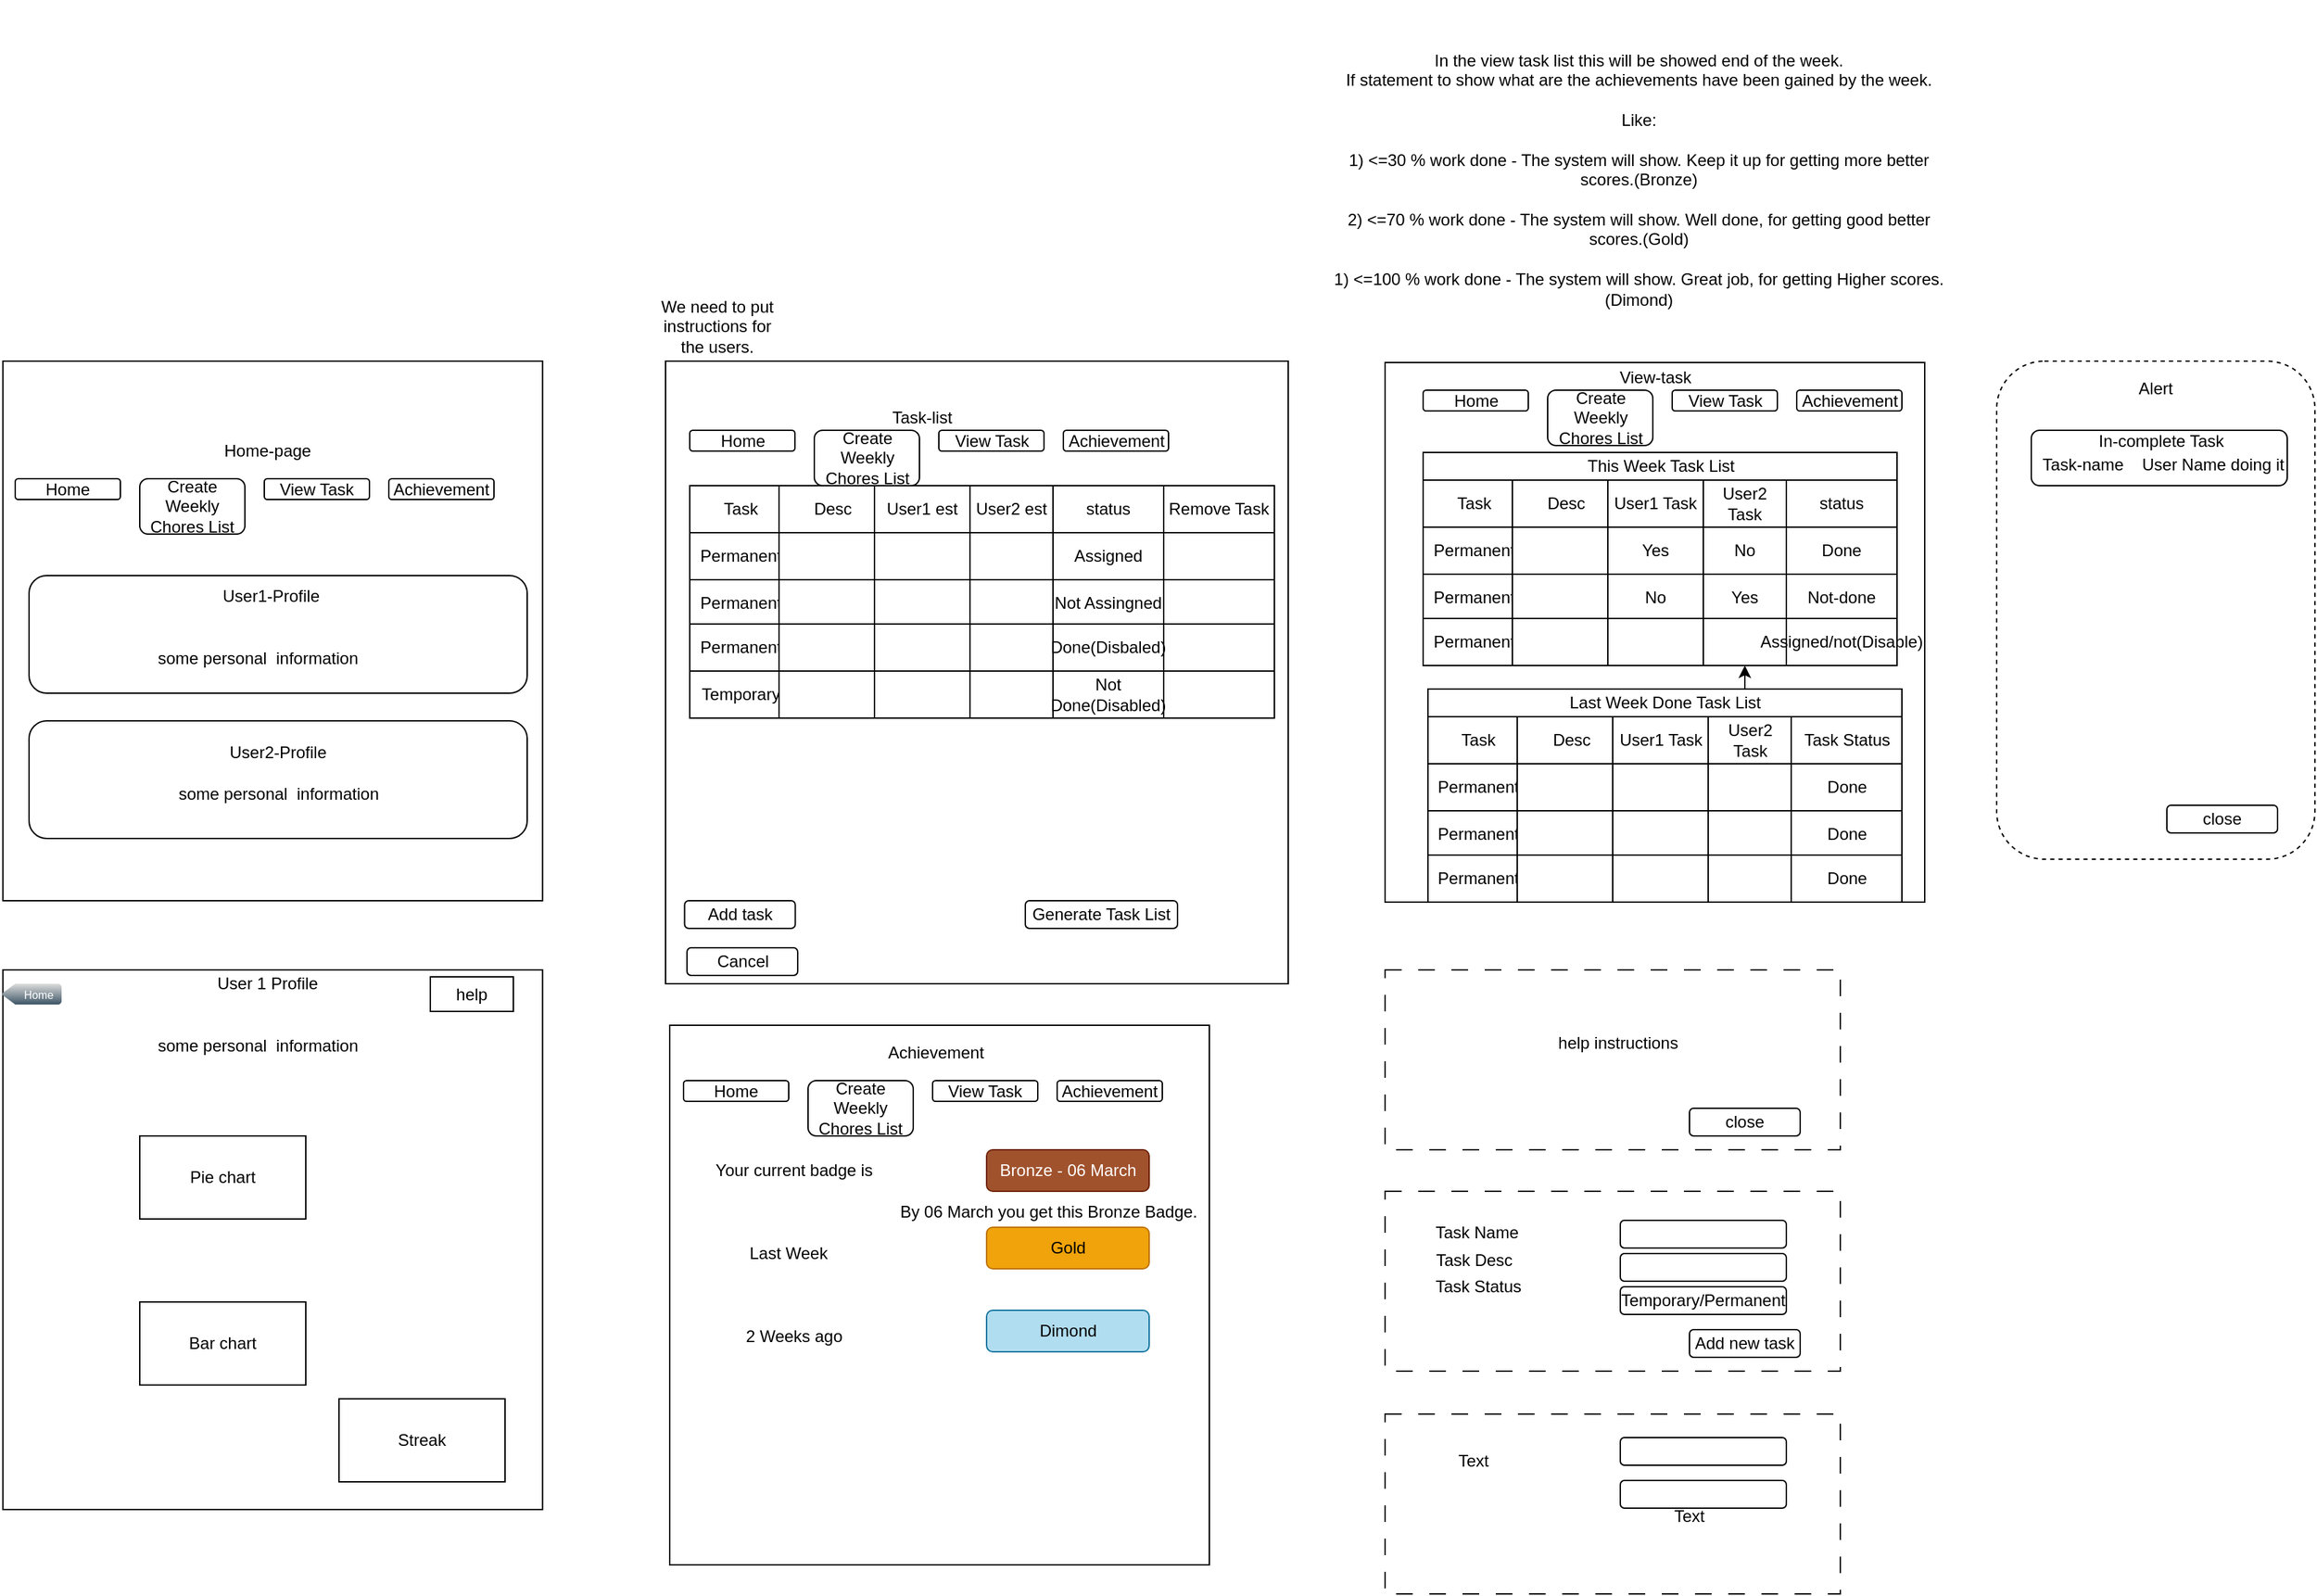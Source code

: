 <mxfile version="21.1.4" type="device">
  <diagram name="Page-1" id="3wJAoWSOx6QYY3Pvcc9u">
    <mxGraphModel dx="1290" dy="1710" grid="1" gridSize="10" guides="1" tooltips="1" connect="1" arrows="1" fold="1" page="1" pageScale="1" pageWidth="827" pageHeight="1169" math="0" shadow="0">
      <root>
        <mxCell id="0" />
        <mxCell id="1" parent="0" />
        <mxCell id="VqaUVUZdWkBCZ70Wt7m--1" value="" style="whiteSpace=wrap;html=1;aspect=fixed;fontStyle=1" parent="1" vertex="1">
          <mxGeometry x="161.13" y="80" width="390" height="390" as="geometry" />
        </mxCell>
        <mxCell id="VqaUVUZdWkBCZ70Wt7m--3" value="Home-page" style="text;html=1;strokeColor=none;fillColor=none;align=center;verticalAlign=middle;whiteSpace=wrap;rounded=0;" parent="1" vertex="1">
          <mxGeometry x="304.5" y="130" width="95" height="30" as="geometry" />
        </mxCell>
        <mxCell id="VqaUVUZdWkBCZ70Wt7m--47" value="Home" style="rounded=1;whiteSpace=wrap;html=1;" parent="1" vertex="1">
          <mxGeometry x="170" y="165" width="76" height="15" as="geometry" />
        </mxCell>
        <mxCell id="VqaUVUZdWkBCZ70Wt7m--48" value="Create Weekly Chores List" style="rounded=1;whiteSpace=wrap;html=1;" parent="1" vertex="1">
          <mxGeometry x="260" y="165" width="76" height="40" as="geometry" />
        </mxCell>
        <mxCell id="VqaUVUZdWkBCZ70Wt7m--49" value="View Task" style="rounded=1;whiteSpace=wrap;html=1;" parent="1" vertex="1">
          <mxGeometry x="350" y="165" width="76" height="15" as="geometry" />
        </mxCell>
        <mxCell id="VqaUVUZdWkBCZ70Wt7m--50" value="Achievement" style="rounded=1;whiteSpace=wrap;html=1;" parent="1" vertex="1">
          <mxGeometry x="440" y="165" width="76" height="15" as="geometry" />
        </mxCell>
        <mxCell id="VqaUVUZdWkBCZ70Wt7m--58" value="" style="rounded=1;whiteSpace=wrap;html=1;" parent="1" vertex="1">
          <mxGeometry x="180" y="235" width="360" height="85" as="geometry" />
        </mxCell>
        <mxCell id="VqaUVUZdWkBCZ70Wt7m--59" value="User1-Profile" style="text;html=1;strokeColor=none;fillColor=none;align=center;verticalAlign=middle;whiteSpace=wrap;rounded=0;" parent="1" vertex="1">
          <mxGeometry x="311" y="235" width="88" height="30" as="geometry" />
        </mxCell>
        <mxCell id="VqaUVUZdWkBCZ70Wt7m--60" value="" style="rounded=1;whiteSpace=wrap;html=1;" parent="1" vertex="1">
          <mxGeometry x="180" y="340" width="360" height="85" as="geometry" />
        </mxCell>
        <mxCell id="VqaUVUZdWkBCZ70Wt7m--61" value="User2-Profile" style="text;html=1;strokeColor=none;fillColor=none;align=center;verticalAlign=middle;whiteSpace=wrap;rounded=0;" parent="1" vertex="1">
          <mxGeometry x="316" y="348" width="88" height="30" as="geometry" />
        </mxCell>
        <mxCell id="VqaUVUZdWkBCZ70Wt7m--62" value="some personal&amp;nbsp; information" style="text;html=1;strokeColor=none;fillColor=none;align=center;verticalAlign=middle;whiteSpace=wrap;rounded=0;" parent="1" vertex="1">
          <mxGeometry x="251" y="280" width="189" height="30" as="geometry" />
        </mxCell>
        <mxCell id="VqaUVUZdWkBCZ70Wt7m--63" value="some personal&amp;nbsp; information" style="text;html=1;strokeColor=none;fillColor=none;align=center;verticalAlign=middle;whiteSpace=wrap;rounded=0;" parent="1" vertex="1">
          <mxGeometry x="265.5" y="378" width="189" height="30" as="geometry" />
        </mxCell>
        <mxCell id="XX2jFR_vDhJVu820eyDR-1" value="We need to put instructions for the users." style="text;html=1;strokeColor=none;fillColor=none;align=center;verticalAlign=middle;whiteSpace=wrap;rounded=0;" parent="1" vertex="1">
          <mxGeometry x="630" y="40" width="95" height="30" as="geometry" />
        </mxCell>
        <mxCell id="XX2jFR_vDhJVu820eyDR-2" value="In the view task list this will be showed end of the week.&lt;br&gt;If statement to show what are the achievements have been gained by the week.&lt;br&gt;&lt;br&gt;Like:&lt;br&gt;&lt;br&gt;1) &amp;lt;=30 % work done - The system will show. Keep it up for getting more better scores.(Bronze)&lt;br&gt;&lt;br&gt;2) &amp;lt;=70 % work done - The system will show. Well done, for getting good better scores.(Gold)&lt;br&gt;&lt;br&gt;1) &amp;lt;=100 % work done - The system will show. Great job, for getting Higher scores.(Dimond)" style="text;html=1;strokeColor=none;fillColor=none;align=center;verticalAlign=middle;whiteSpace=wrap;rounded=0;" parent="1" vertex="1">
          <mxGeometry x="1121" y="-181" width="444.5" height="260" as="geometry" />
        </mxCell>
        <mxCell id="653XAPUzcPICb7R3QCx9-1" value="" style="group" vertex="1" connectable="0" parent="1">
          <mxGeometry x="1160" y="680" width="329" height="130" as="geometry" />
        </mxCell>
        <mxCell id="VqaUVUZdWkBCZ70Wt7m--37" value="" style="rounded=0;whiteSpace=wrap;html=1;dashed=1;dashPattern=12 12;" parent="653XAPUzcPICb7R3QCx9-1" vertex="1">
          <mxGeometry width="329" height="130" as="geometry" />
        </mxCell>
        <mxCell id="VqaUVUZdWkBCZ70Wt7m--35" value="" style="rounded=1;whiteSpace=wrap;html=1;" parent="653XAPUzcPICb7R3QCx9-1" vertex="1">
          <mxGeometry x="170" y="45" width="120" height="20" as="geometry" />
        </mxCell>
        <mxCell id="VqaUVUZdWkBCZ70Wt7m--34" value="" style="rounded=1;whiteSpace=wrap;html=1;" parent="653XAPUzcPICb7R3QCx9-1" vertex="1">
          <mxGeometry x="170" y="21" width="120" height="20" as="geometry" />
        </mxCell>
        <mxCell id="VqaUVUZdWkBCZ70Wt7m--32" value="Task Name" style="text;html=1;strokeColor=none;fillColor=none;align=center;verticalAlign=middle;whiteSpace=wrap;rounded=0;" parent="653XAPUzcPICb7R3QCx9-1" vertex="1">
          <mxGeometry x="10" y="15" width="112.5" height="30" as="geometry" />
        </mxCell>
        <mxCell id="VqaUVUZdWkBCZ70Wt7m--36" value="Task Desc" style="text;html=1;strokeColor=none;fillColor=none;align=center;verticalAlign=middle;whiteSpace=wrap;rounded=0;" parent="653XAPUzcPICb7R3QCx9-1" vertex="1">
          <mxGeometry x="8" y="35" width="112.5" height="30" as="geometry" />
        </mxCell>
        <mxCell id="VqaUVUZdWkBCZ70Wt7m--38" value="Add new task" style="rounded=1;whiteSpace=wrap;html=1;" parent="653XAPUzcPICb7R3QCx9-1" vertex="1">
          <mxGeometry x="220" y="100" width="80" height="20" as="geometry" />
        </mxCell>
        <mxCell id="VqaUVUZdWkBCZ70Wt7m--56" value="Task Status" style="text;html=1;strokeColor=none;fillColor=none;align=center;verticalAlign=middle;whiteSpace=wrap;rounded=0;" parent="653XAPUzcPICb7R3QCx9-1" vertex="1">
          <mxGeometry x="11" y="54" width="112.5" height="30" as="geometry" />
        </mxCell>
        <mxCell id="VqaUVUZdWkBCZ70Wt7m--57" value="Temporary/Permanent" style="rounded=1;whiteSpace=wrap;html=1;" parent="653XAPUzcPICb7R3QCx9-1" vertex="1">
          <mxGeometry x="170" y="69" width="120" height="20" as="geometry" />
        </mxCell>
        <mxCell id="653XAPUzcPICb7R3QCx9-2" value="" style="group" vertex="1" connectable="0" parent="1">
          <mxGeometry x="640" y="80" width="450" height="450" as="geometry" />
        </mxCell>
        <mxCell id="VqaUVUZdWkBCZ70Wt7m--2" value="" style="whiteSpace=wrap;html=1;aspect=fixed;" parent="653XAPUzcPICb7R3QCx9-2" vertex="1">
          <mxGeometry width="450" height="450" as="geometry" />
        </mxCell>
        <mxCell id="VqaUVUZdWkBCZ70Wt7m--4" value="Task-list" style="text;html=1;strokeColor=none;fillColor=none;align=center;verticalAlign=middle;whiteSpace=wrap;rounded=0;" parent="653XAPUzcPICb7R3QCx9-2" vertex="1">
          <mxGeometry x="137.5" y="26" width="95" height="30" as="geometry" />
        </mxCell>
        <mxCell id="VqaUVUZdWkBCZ70Wt7m--6" value="Task" style="rounded=0;whiteSpace=wrap;html=1;" parent="653XAPUzcPICb7R3QCx9-2" vertex="1">
          <mxGeometry x="17.5" y="90" width="72.5" height="34" as="geometry" />
        </mxCell>
        <mxCell id="VqaUVUZdWkBCZ70Wt7m--8" value="Desc" style="rounded=0;whiteSpace=wrap;html=1;" parent="653XAPUzcPICb7R3QCx9-2" vertex="1">
          <mxGeometry x="82" y="90" width="78" height="34" as="geometry" />
        </mxCell>
        <mxCell id="VqaUVUZdWkBCZ70Wt7m--9" value="User1 est" style="rounded=0;whiteSpace=wrap;html=1;" parent="653XAPUzcPICb7R3QCx9-2" vertex="1">
          <mxGeometry x="151" y="90" width="69" height="34" as="geometry" />
        </mxCell>
        <mxCell id="VqaUVUZdWkBCZ70Wt7m--10" value="User2 est" style="rounded=0;whiteSpace=wrap;html=1;" parent="653XAPUzcPICb7R3QCx9-2" vertex="1">
          <mxGeometry x="220" y="90" width="60" height="34" as="geometry" />
        </mxCell>
        <mxCell id="VqaUVUZdWkBCZ70Wt7m--11" value="Remove Task" style="rounded=0;whiteSpace=wrap;html=1;" parent="653XAPUzcPICb7R3QCx9-2" vertex="1">
          <mxGeometry x="360" y="90" width="80" height="34" as="geometry" />
        </mxCell>
        <mxCell id="VqaUVUZdWkBCZ70Wt7m--13" value="Permanent" style="rounded=0;whiteSpace=wrap;html=1;" parent="653XAPUzcPICb7R3QCx9-2" vertex="1">
          <mxGeometry x="17.5" y="124" width="72.5" height="34" as="geometry" />
        </mxCell>
        <mxCell id="VqaUVUZdWkBCZ70Wt7m--14" value="" style="rounded=0;whiteSpace=wrap;html=1;" parent="653XAPUzcPICb7R3QCx9-2" vertex="1">
          <mxGeometry x="82" y="124" width="78" height="34" as="geometry" />
        </mxCell>
        <mxCell id="VqaUVUZdWkBCZ70Wt7m--15" value="" style="rounded=0;whiteSpace=wrap;html=1;" parent="653XAPUzcPICb7R3QCx9-2" vertex="1">
          <mxGeometry x="151" y="124" width="69" height="34" as="geometry" />
        </mxCell>
        <mxCell id="VqaUVUZdWkBCZ70Wt7m--16" value="" style="rounded=0;whiteSpace=wrap;html=1;" parent="653XAPUzcPICb7R3QCx9-2" vertex="1">
          <mxGeometry x="220" y="124" width="60" height="34" as="geometry" />
        </mxCell>
        <mxCell id="VqaUVUZdWkBCZ70Wt7m--17" value="" style="rounded=0;whiteSpace=wrap;html=1;" parent="653XAPUzcPICb7R3QCx9-2" vertex="1">
          <mxGeometry x="360" y="124" width="80" height="34" as="geometry" />
        </mxCell>
        <mxCell id="VqaUVUZdWkBCZ70Wt7m--18" value="Permanent" style="rounded=0;whiteSpace=wrap;html=1;" parent="653XAPUzcPICb7R3QCx9-2" vertex="1">
          <mxGeometry x="17.5" y="158" width="72.5" height="34" as="geometry" />
        </mxCell>
        <mxCell id="VqaUVUZdWkBCZ70Wt7m--19" value="" style="rounded=0;whiteSpace=wrap;html=1;" parent="653XAPUzcPICb7R3QCx9-2" vertex="1">
          <mxGeometry x="82" y="158" width="78" height="34" as="geometry" />
        </mxCell>
        <mxCell id="VqaUVUZdWkBCZ70Wt7m--20" value="" style="rounded=0;whiteSpace=wrap;html=1;" parent="653XAPUzcPICb7R3QCx9-2" vertex="1">
          <mxGeometry x="151" y="158" width="69" height="34" as="geometry" />
        </mxCell>
        <mxCell id="VqaUVUZdWkBCZ70Wt7m--21" value="" style="rounded=0;whiteSpace=wrap;html=1;" parent="653XAPUzcPICb7R3QCx9-2" vertex="1">
          <mxGeometry x="220" y="158" width="60" height="34" as="geometry" />
        </mxCell>
        <mxCell id="VqaUVUZdWkBCZ70Wt7m--22" value="" style="rounded=0;whiteSpace=wrap;html=1;" parent="653XAPUzcPICb7R3QCx9-2" vertex="1">
          <mxGeometry x="360" y="158" width="80" height="34" as="geometry" />
        </mxCell>
        <mxCell id="VqaUVUZdWkBCZ70Wt7m--23" value="Permanent" style="rounded=0;whiteSpace=wrap;html=1;" parent="653XAPUzcPICb7R3QCx9-2" vertex="1">
          <mxGeometry x="17.5" y="190" width="72.5" height="34" as="geometry" />
        </mxCell>
        <mxCell id="VqaUVUZdWkBCZ70Wt7m--24" value="" style="rounded=0;whiteSpace=wrap;html=1;" parent="653XAPUzcPICb7R3QCx9-2" vertex="1">
          <mxGeometry x="82" y="190" width="78" height="34" as="geometry" />
        </mxCell>
        <mxCell id="VqaUVUZdWkBCZ70Wt7m--25" value="" style="rounded=0;whiteSpace=wrap;html=1;" parent="653XAPUzcPICb7R3QCx9-2" vertex="1">
          <mxGeometry x="151" y="190" width="69" height="34" as="geometry" />
        </mxCell>
        <mxCell id="VqaUVUZdWkBCZ70Wt7m--26" value="" style="rounded=0;whiteSpace=wrap;html=1;" parent="653XAPUzcPICb7R3QCx9-2" vertex="1">
          <mxGeometry x="220" y="190" width="60" height="34" as="geometry" />
        </mxCell>
        <mxCell id="VqaUVUZdWkBCZ70Wt7m--27" value="" style="rounded=0;whiteSpace=wrap;html=1;" parent="653XAPUzcPICb7R3QCx9-2" vertex="1">
          <mxGeometry x="360" y="190" width="80" height="34" as="geometry" />
        </mxCell>
        <mxCell id="VqaUVUZdWkBCZ70Wt7m--28" value="" style="shape=image;html=1;verticalAlign=top;verticalLabelPosition=bottom;labelBackgroundColor=#ffffff;imageAspect=0;aspect=fixed;image=https://cdn4.iconfinder.com/data/icons/essentials-74/24/013_-_Trash-128.png" parent="653XAPUzcPICb7R3QCx9-2" vertex="1">
          <mxGeometry x="386" y="127" width="28" height="28" as="geometry" />
        </mxCell>
        <mxCell id="VqaUVUZdWkBCZ70Wt7m--29" value="Add task" style="rounded=1;whiteSpace=wrap;html=1;" parent="653XAPUzcPICb7R3QCx9-2" vertex="1">
          <mxGeometry x="13.75" y="390" width="80" height="20" as="geometry" />
        </mxCell>
        <mxCell id="VqaUVUZdWkBCZ70Wt7m--39" value="Temporary" style="rounded=0;whiteSpace=wrap;html=1;" parent="653XAPUzcPICb7R3QCx9-2" vertex="1">
          <mxGeometry x="17.5" y="224" width="72.5" height="34" as="geometry" />
        </mxCell>
        <mxCell id="VqaUVUZdWkBCZ70Wt7m--40" value="" style="rounded=0;whiteSpace=wrap;html=1;" parent="653XAPUzcPICb7R3QCx9-2" vertex="1">
          <mxGeometry x="82" y="224" width="78" height="34" as="geometry" />
        </mxCell>
        <mxCell id="VqaUVUZdWkBCZ70Wt7m--41" value="" style="rounded=0;whiteSpace=wrap;html=1;" parent="653XAPUzcPICb7R3QCx9-2" vertex="1">
          <mxGeometry x="151" y="224" width="69" height="34" as="geometry" />
        </mxCell>
        <mxCell id="VqaUVUZdWkBCZ70Wt7m--42" value="" style="rounded=0;whiteSpace=wrap;html=1;" parent="653XAPUzcPICb7R3QCx9-2" vertex="1">
          <mxGeometry x="220" y="224" width="60" height="34" as="geometry" />
        </mxCell>
        <mxCell id="VqaUVUZdWkBCZ70Wt7m--43" value="" style="rounded=0;whiteSpace=wrap;html=1;" parent="653XAPUzcPICb7R3QCx9-2" vertex="1">
          <mxGeometry x="360" y="224" width="80" height="34" as="geometry" />
        </mxCell>
        <mxCell id="VqaUVUZdWkBCZ70Wt7m--44" value="Generate Task List" style="rounded=1;whiteSpace=wrap;html=1;" parent="653XAPUzcPICb7R3QCx9-2" vertex="1">
          <mxGeometry x="260" y="390" width="110" height="20" as="geometry" />
        </mxCell>
        <mxCell id="VqaUVUZdWkBCZ70Wt7m--52" value="Home" style="rounded=1;whiteSpace=wrap;html=1;" parent="653XAPUzcPICb7R3QCx9-2" vertex="1">
          <mxGeometry x="17.5" y="50" width="76" height="15" as="geometry" />
        </mxCell>
        <mxCell id="VqaUVUZdWkBCZ70Wt7m--53" value="Create Weekly Chores List" style="rounded=1;whiteSpace=wrap;html=1;" parent="653XAPUzcPICb7R3QCx9-2" vertex="1">
          <mxGeometry x="107.5" y="50" width="76" height="40" as="geometry" />
        </mxCell>
        <mxCell id="VqaUVUZdWkBCZ70Wt7m--54" value="View Task" style="rounded=1;whiteSpace=wrap;html=1;" parent="653XAPUzcPICb7R3QCx9-2" vertex="1">
          <mxGeometry x="197.5" y="50" width="76" height="15" as="geometry" />
        </mxCell>
        <mxCell id="VqaUVUZdWkBCZ70Wt7m--55" value="Achievement" style="rounded=1;whiteSpace=wrap;html=1;" parent="653XAPUzcPICb7R3QCx9-2" vertex="1">
          <mxGeometry x="287.5" y="50" width="76" height="15" as="geometry" />
        </mxCell>
        <mxCell id="jNKQTwlEJxSlMww0d9lN-2" value="status" style="rounded=0;whiteSpace=wrap;html=1;" parent="653XAPUzcPICb7R3QCx9-2" vertex="1">
          <mxGeometry x="280" y="90" width="80" height="34" as="geometry" />
        </mxCell>
        <mxCell id="jNKQTwlEJxSlMww0d9lN-3" value="Assigned" style="rounded=0;whiteSpace=wrap;html=1;" parent="653XAPUzcPICb7R3QCx9-2" vertex="1">
          <mxGeometry x="280" y="124" width="80" height="34" as="geometry" />
        </mxCell>
        <mxCell id="jNKQTwlEJxSlMww0d9lN-4" value="Not Assingned" style="rounded=0;whiteSpace=wrap;html=1;" parent="653XAPUzcPICb7R3QCx9-2" vertex="1">
          <mxGeometry x="280" y="158" width="80" height="34" as="geometry" />
        </mxCell>
        <mxCell id="jNKQTwlEJxSlMww0d9lN-5" value="Done(Disbaled)" style="rounded=0;whiteSpace=wrap;html=1;" parent="653XAPUzcPICb7R3QCx9-2" vertex="1">
          <mxGeometry x="280" y="190" width="80" height="34" as="geometry" />
        </mxCell>
        <mxCell id="jNKQTwlEJxSlMww0d9lN-7" value="Not Done(Disabled)" style="rounded=0;whiteSpace=wrap;html=1;" parent="653XAPUzcPICb7R3QCx9-2" vertex="1">
          <mxGeometry x="280" y="224" width="80" height="34" as="geometry" />
        </mxCell>
        <mxCell id="52yYqZ3K_uvhH1gT-9aL-1" value="Cancel" style="rounded=1;whiteSpace=wrap;html=1;" parent="653XAPUzcPICb7R3QCx9-2" vertex="1">
          <mxGeometry x="15.5" y="424" width="80" height="20" as="geometry" />
        </mxCell>
        <mxCell id="653XAPUzcPICb7R3QCx9-3" value="" style="group" vertex="1" connectable="0" parent="1">
          <mxGeometry x="1160" y="77" width="390" height="394" as="geometry" />
        </mxCell>
        <mxCell id="VqaUVUZdWkBCZ70Wt7m--82" value="" style="whiteSpace=wrap;html=1;aspect=fixed;" parent="653XAPUzcPICb7R3QCx9-3" vertex="1">
          <mxGeometry y="4" width="390" height="390" as="geometry" />
        </mxCell>
        <mxCell id="VqaUVUZdWkBCZ70Wt7m--83" value="View-task" style="text;html=1;strokeColor=none;fillColor=none;align=center;verticalAlign=middle;whiteSpace=wrap;rounded=0;" parent="653XAPUzcPICb7R3QCx9-3" vertex="1">
          <mxGeometry x="147.5" width="95" height="30" as="geometry" />
        </mxCell>
        <mxCell id="VqaUVUZdWkBCZ70Wt7m--84" value="Task" style="rounded=0;whiteSpace=wrap;html=1;" parent="653XAPUzcPICb7R3QCx9-3" vertex="1">
          <mxGeometry x="27.5" y="89" width="72.5" height="34" as="geometry" />
        </mxCell>
        <mxCell id="VqaUVUZdWkBCZ70Wt7m--85" value="Desc" style="rounded=0;whiteSpace=wrap;html=1;" parent="653XAPUzcPICb7R3QCx9-3" vertex="1">
          <mxGeometry x="92" y="89" width="78" height="34" as="geometry" />
        </mxCell>
        <mxCell id="VqaUVUZdWkBCZ70Wt7m--86" value="User1 Task" style="rounded=0;whiteSpace=wrap;html=1;" parent="653XAPUzcPICb7R3QCx9-3" vertex="1">
          <mxGeometry x="161" y="89" width="69" height="34" as="geometry" />
        </mxCell>
        <mxCell id="VqaUVUZdWkBCZ70Wt7m--87" value="User2 Task" style="rounded=0;whiteSpace=wrap;html=1;" parent="653XAPUzcPICb7R3QCx9-3" vertex="1">
          <mxGeometry x="230" y="89" width="60" height="34" as="geometry" />
        </mxCell>
        <mxCell id="VqaUVUZdWkBCZ70Wt7m--88" value="status" style="rounded=0;whiteSpace=wrap;html=1;" parent="653XAPUzcPICb7R3QCx9-3" vertex="1">
          <mxGeometry x="290" y="89" width="80" height="34" as="geometry" />
        </mxCell>
        <mxCell id="VqaUVUZdWkBCZ70Wt7m--89" value="Permanent" style="rounded=0;whiteSpace=wrap;html=1;" parent="653XAPUzcPICb7R3QCx9-3" vertex="1">
          <mxGeometry x="27.5" y="123" width="72.5" height="34" as="geometry" />
        </mxCell>
        <mxCell id="VqaUVUZdWkBCZ70Wt7m--90" value="" style="rounded=0;whiteSpace=wrap;html=1;" parent="653XAPUzcPICb7R3QCx9-3" vertex="1">
          <mxGeometry x="92" y="123" width="78" height="34" as="geometry" />
        </mxCell>
        <mxCell id="VqaUVUZdWkBCZ70Wt7m--91" value="Yes" style="rounded=0;whiteSpace=wrap;html=1;" parent="653XAPUzcPICb7R3QCx9-3" vertex="1">
          <mxGeometry x="161" y="123" width="69" height="34" as="geometry" />
        </mxCell>
        <mxCell id="VqaUVUZdWkBCZ70Wt7m--92" value="No" style="rounded=0;whiteSpace=wrap;html=1;" parent="653XAPUzcPICb7R3QCx9-3" vertex="1">
          <mxGeometry x="230" y="123" width="60" height="34" as="geometry" />
        </mxCell>
        <mxCell id="VqaUVUZdWkBCZ70Wt7m--93" value="Done" style="rounded=0;whiteSpace=wrap;html=1;" parent="653XAPUzcPICb7R3QCx9-3" vertex="1">
          <mxGeometry x="290" y="123" width="80" height="34" as="geometry" />
        </mxCell>
        <mxCell id="VqaUVUZdWkBCZ70Wt7m--94" value="Permanent" style="rounded=0;whiteSpace=wrap;html=1;" parent="653XAPUzcPICb7R3QCx9-3" vertex="1">
          <mxGeometry x="27.5" y="157" width="72.5" height="34" as="geometry" />
        </mxCell>
        <mxCell id="VqaUVUZdWkBCZ70Wt7m--95" value="" style="rounded=0;whiteSpace=wrap;html=1;" parent="653XAPUzcPICb7R3QCx9-3" vertex="1">
          <mxGeometry x="92" y="157" width="78" height="34" as="geometry" />
        </mxCell>
        <mxCell id="VqaUVUZdWkBCZ70Wt7m--96" value="No" style="rounded=0;whiteSpace=wrap;html=1;" parent="653XAPUzcPICb7R3QCx9-3" vertex="1">
          <mxGeometry x="161" y="157" width="69" height="34" as="geometry" />
        </mxCell>
        <mxCell id="VqaUVUZdWkBCZ70Wt7m--97" value="Yes" style="rounded=0;whiteSpace=wrap;html=1;" parent="653XAPUzcPICb7R3QCx9-3" vertex="1">
          <mxGeometry x="230" y="157" width="60" height="34" as="geometry" />
        </mxCell>
        <mxCell id="VqaUVUZdWkBCZ70Wt7m--98" value="Not-done" style="rounded=0;whiteSpace=wrap;html=1;" parent="653XAPUzcPICb7R3QCx9-3" vertex="1">
          <mxGeometry x="290" y="157" width="80" height="34" as="geometry" />
        </mxCell>
        <mxCell id="VqaUVUZdWkBCZ70Wt7m--99" value="Permanent" style="rounded=0;whiteSpace=wrap;html=1;" parent="653XAPUzcPICb7R3QCx9-3" vertex="1">
          <mxGeometry x="27.5" y="189" width="72.5" height="34" as="geometry" />
        </mxCell>
        <mxCell id="VqaUVUZdWkBCZ70Wt7m--100" value="" style="rounded=0;whiteSpace=wrap;html=1;" parent="653XAPUzcPICb7R3QCx9-3" vertex="1">
          <mxGeometry x="92" y="189" width="78" height="34" as="geometry" />
        </mxCell>
        <mxCell id="VqaUVUZdWkBCZ70Wt7m--101" value="" style="rounded=0;whiteSpace=wrap;html=1;" parent="653XAPUzcPICb7R3QCx9-3" vertex="1">
          <mxGeometry x="161" y="189" width="69" height="34" as="geometry" />
        </mxCell>
        <mxCell id="VqaUVUZdWkBCZ70Wt7m--102" value="" style="rounded=0;whiteSpace=wrap;html=1;" parent="653XAPUzcPICb7R3QCx9-3" vertex="1">
          <mxGeometry x="230" y="189" width="60" height="34" as="geometry" />
        </mxCell>
        <mxCell id="VqaUVUZdWkBCZ70Wt7m--103" value="Assigned/not(Disable)" style="rounded=0;whiteSpace=wrap;html=1;" parent="653XAPUzcPICb7R3QCx9-3" vertex="1">
          <mxGeometry x="290" y="189" width="80" height="34" as="geometry" />
        </mxCell>
        <mxCell id="VqaUVUZdWkBCZ70Wt7m--112" value="Home" style="rounded=1;whiteSpace=wrap;html=1;" parent="653XAPUzcPICb7R3QCx9-3" vertex="1">
          <mxGeometry x="27.5" y="24" width="76" height="15" as="geometry" />
        </mxCell>
        <mxCell id="VqaUVUZdWkBCZ70Wt7m--113" value="Create Weekly Chores List" style="rounded=1;whiteSpace=wrap;html=1;" parent="653XAPUzcPICb7R3QCx9-3" vertex="1">
          <mxGeometry x="117.5" y="24" width="76" height="40" as="geometry" />
        </mxCell>
        <mxCell id="VqaUVUZdWkBCZ70Wt7m--114" value="View Task" style="rounded=1;whiteSpace=wrap;html=1;" parent="653XAPUzcPICb7R3QCx9-3" vertex="1">
          <mxGeometry x="207.5" y="24" width="76" height="15" as="geometry" />
        </mxCell>
        <mxCell id="VqaUVUZdWkBCZ70Wt7m--115" value="Achievement" style="rounded=1;whiteSpace=wrap;html=1;" parent="653XAPUzcPICb7R3QCx9-3" vertex="1">
          <mxGeometry x="297.5" y="24" width="76" height="15" as="geometry" />
        </mxCell>
        <mxCell id="VqaUVUZdWkBCZ70Wt7m--116" value="" style="shape=image;html=1;verticalAlign=top;verticalLabelPosition=bottom;labelBackgroundColor=#ffffff;imageAspect=0;aspect=fixed;image=https://cdn4.iconfinder.com/data/icons/48-bubbles/48/43.Bell-128.png" parent="653XAPUzcPICb7R3QCx9-3" vertex="1">
          <mxGeometry x="370" y="7.25" width="15.5" height="15.5" as="geometry" />
        </mxCell>
        <mxCell id="VqaUVUZdWkBCZ70Wt7m--117" value="This Week Task List" style="rounded=0;whiteSpace=wrap;html=1;" parent="653XAPUzcPICb7R3QCx9-3" vertex="1">
          <mxGeometry x="27.5" y="69" width="342.5" height="20" as="geometry" />
        </mxCell>
        <mxCell id="VqaUVUZdWkBCZ70Wt7m--118" value="Task" style="rounded=0;whiteSpace=wrap;html=1;" parent="653XAPUzcPICb7R3QCx9-3" vertex="1">
          <mxGeometry x="31" y="260" width="72.5" height="34" as="geometry" />
        </mxCell>
        <mxCell id="VqaUVUZdWkBCZ70Wt7m--119" value="Desc" style="rounded=0;whiteSpace=wrap;html=1;" parent="653XAPUzcPICb7R3QCx9-3" vertex="1">
          <mxGeometry x="95.5" y="260" width="78" height="34" as="geometry" />
        </mxCell>
        <mxCell id="VqaUVUZdWkBCZ70Wt7m--139" value="" style="edgeStyle=orthogonalEdgeStyle;rounded=0;orthogonalLoop=1;jettySize=auto;html=1;" parent="653XAPUzcPICb7R3QCx9-3" source="VqaUVUZdWkBCZ70Wt7m--120" target="VqaUVUZdWkBCZ70Wt7m--102" edge="1">
          <mxGeometry relative="1" as="geometry" />
        </mxCell>
        <mxCell id="VqaUVUZdWkBCZ70Wt7m--120" value="User1 Task" style="rounded=0;whiteSpace=wrap;html=1;" parent="653XAPUzcPICb7R3QCx9-3" vertex="1">
          <mxGeometry x="164.5" y="260" width="69" height="34" as="geometry" />
        </mxCell>
        <mxCell id="VqaUVUZdWkBCZ70Wt7m--121" value="User2 Task" style="rounded=0;whiteSpace=wrap;html=1;" parent="653XAPUzcPICb7R3QCx9-3" vertex="1">
          <mxGeometry x="233.5" y="260" width="60" height="34" as="geometry" />
        </mxCell>
        <mxCell id="VqaUVUZdWkBCZ70Wt7m--122" value="Task Status" style="rounded=0;whiteSpace=wrap;html=1;" parent="653XAPUzcPICb7R3QCx9-3" vertex="1">
          <mxGeometry x="293.5" y="260" width="80" height="34" as="geometry" />
        </mxCell>
        <mxCell id="VqaUVUZdWkBCZ70Wt7m--123" value="Permanent" style="rounded=0;whiteSpace=wrap;html=1;" parent="653XAPUzcPICb7R3QCx9-3" vertex="1">
          <mxGeometry x="31" y="294" width="72.5" height="34" as="geometry" />
        </mxCell>
        <mxCell id="VqaUVUZdWkBCZ70Wt7m--124" value="" style="rounded=0;whiteSpace=wrap;html=1;" parent="653XAPUzcPICb7R3QCx9-3" vertex="1">
          <mxGeometry x="95.5" y="294" width="78" height="34" as="geometry" />
        </mxCell>
        <mxCell id="VqaUVUZdWkBCZ70Wt7m--125" value="" style="rounded=0;whiteSpace=wrap;html=1;" parent="653XAPUzcPICb7R3QCx9-3" vertex="1">
          <mxGeometry x="164.5" y="294" width="69" height="34" as="geometry" />
        </mxCell>
        <mxCell id="VqaUVUZdWkBCZ70Wt7m--126" value="" style="rounded=0;whiteSpace=wrap;html=1;" parent="653XAPUzcPICb7R3QCx9-3" vertex="1">
          <mxGeometry x="233.5" y="294" width="60" height="34" as="geometry" />
        </mxCell>
        <mxCell id="VqaUVUZdWkBCZ70Wt7m--127" value="Done" style="rounded=0;whiteSpace=wrap;html=1;" parent="653XAPUzcPICb7R3QCx9-3" vertex="1">
          <mxGeometry x="293.5" y="294" width="80" height="34" as="geometry" />
        </mxCell>
        <mxCell id="VqaUVUZdWkBCZ70Wt7m--128" value="Permanent" style="rounded=0;whiteSpace=wrap;html=1;" parent="653XAPUzcPICb7R3QCx9-3" vertex="1">
          <mxGeometry x="31" y="328" width="72.5" height="34" as="geometry" />
        </mxCell>
        <mxCell id="VqaUVUZdWkBCZ70Wt7m--129" value="" style="rounded=0;whiteSpace=wrap;html=1;" parent="653XAPUzcPICb7R3QCx9-3" vertex="1">
          <mxGeometry x="95.5" y="328" width="78" height="34" as="geometry" />
        </mxCell>
        <mxCell id="VqaUVUZdWkBCZ70Wt7m--130" value="" style="rounded=0;whiteSpace=wrap;html=1;" parent="653XAPUzcPICb7R3QCx9-3" vertex="1">
          <mxGeometry x="164.5" y="328" width="69" height="34" as="geometry" />
        </mxCell>
        <mxCell id="VqaUVUZdWkBCZ70Wt7m--131" value="" style="rounded=0;whiteSpace=wrap;html=1;" parent="653XAPUzcPICb7R3QCx9-3" vertex="1">
          <mxGeometry x="233.5" y="328" width="60" height="34" as="geometry" />
        </mxCell>
        <mxCell id="VqaUVUZdWkBCZ70Wt7m--132" value="Done" style="rounded=0;whiteSpace=wrap;html=1;" parent="653XAPUzcPICb7R3QCx9-3" vertex="1">
          <mxGeometry x="293.5" y="328" width="80" height="34" as="geometry" />
        </mxCell>
        <mxCell id="VqaUVUZdWkBCZ70Wt7m--133" value="Permanent" style="rounded=0;whiteSpace=wrap;html=1;" parent="653XAPUzcPICb7R3QCx9-3" vertex="1">
          <mxGeometry x="31" y="360" width="72.5" height="34" as="geometry" />
        </mxCell>
        <mxCell id="VqaUVUZdWkBCZ70Wt7m--134" value="" style="rounded=0;whiteSpace=wrap;html=1;" parent="653XAPUzcPICb7R3QCx9-3" vertex="1">
          <mxGeometry x="95.5" y="360" width="78" height="34" as="geometry" />
        </mxCell>
        <mxCell id="VqaUVUZdWkBCZ70Wt7m--135" value="" style="rounded=0;whiteSpace=wrap;html=1;" parent="653XAPUzcPICb7R3QCx9-3" vertex="1">
          <mxGeometry x="164.5" y="360" width="69" height="34" as="geometry" />
        </mxCell>
        <mxCell id="VqaUVUZdWkBCZ70Wt7m--136" value="" style="rounded=0;whiteSpace=wrap;html=1;" parent="653XAPUzcPICb7R3QCx9-3" vertex="1">
          <mxGeometry x="233.5" y="360" width="60" height="34" as="geometry" />
        </mxCell>
        <mxCell id="VqaUVUZdWkBCZ70Wt7m--137" value="Done" style="rounded=0;whiteSpace=wrap;html=1;" parent="653XAPUzcPICb7R3QCx9-3" vertex="1">
          <mxGeometry x="293.5" y="360" width="80" height="34" as="geometry" />
        </mxCell>
        <mxCell id="VqaUVUZdWkBCZ70Wt7m--138" value="Last Week Done Task List" style="rounded=0;whiteSpace=wrap;html=1;" parent="653XAPUzcPICb7R3QCx9-3" vertex="1">
          <mxGeometry x="31" y="240" width="342.5" height="20" as="geometry" />
        </mxCell>
        <mxCell id="653XAPUzcPICb7R3QCx9-4" value="" style="group" vertex="1" connectable="0" parent="1">
          <mxGeometry x="1602" y="80" width="230" height="360" as="geometry" />
        </mxCell>
        <mxCell id="VqaUVUZdWkBCZ70Wt7m--153" value="" style="rounded=1;whiteSpace=wrap;html=1;dashed=1;" parent="653XAPUzcPICb7R3QCx9-4" vertex="1">
          <mxGeometry width="230" height="360" as="geometry" />
        </mxCell>
        <mxCell id="VqaUVUZdWkBCZ70Wt7m--154" value="Alert" style="text;html=1;strokeColor=none;fillColor=none;align=center;verticalAlign=middle;whiteSpace=wrap;rounded=0;" parent="653XAPUzcPICb7R3QCx9-4" vertex="1">
          <mxGeometry x="85" y="5" width="60" height="30" as="geometry" />
        </mxCell>
        <mxCell id="VqaUVUZdWkBCZ70Wt7m--155" value="" style="rounded=1;whiteSpace=wrap;html=1;" parent="653XAPUzcPICb7R3QCx9-4" vertex="1">
          <mxGeometry x="25" y="50" width="185" height="40" as="geometry" />
        </mxCell>
        <mxCell id="VqaUVUZdWkBCZ70Wt7m--156" value="In-complete Task" style="text;html=1;strokeColor=none;fillColor=none;align=center;verticalAlign=middle;whiteSpace=wrap;rounded=0;" parent="653XAPUzcPICb7R3QCx9-4" vertex="1">
          <mxGeometry x="64" y="43" width="110" height="30" as="geometry" />
        </mxCell>
        <mxCell id="VqaUVUZdWkBCZ70Wt7m--157" value="Task-name" style="text;html=1;strokeColor=none;fillColor=none;align=center;verticalAlign=middle;whiteSpace=wrap;rounded=0;" parent="653XAPUzcPICb7R3QCx9-4" vertex="1">
          <mxGeometry x="25" y="60" width="75" height="30" as="geometry" />
        </mxCell>
        <mxCell id="VqaUVUZdWkBCZ70Wt7m--158" value="User Name doing it" style="text;html=1;strokeColor=none;fillColor=none;align=center;verticalAlign=middle;whiteSpace=wrap;rounded=0;" parent="653XAPUzcPICb7R3QCx9-4" vertex="1">
          <mxGeometry x="104" y="60" width="105" height="30" as="geometry" />
        </mxCell>
        <mxCell id="VqaUVUZdWkBCZ70Wt7m--159" value="close" style="rounded=1;whiteSpace=wrap;html=1;" parent="653XAPUzcPICb7R3QCx9-4" vertex="1">
          <mxGeometry x="123" y="321" width="80" height="20" as="geometry" />
        </mxCell>
        <mxCell id="653XAPUzcPICb7R3QCx9-5" value="" style="group" vertex="1" connectable="0" parent="1">
          <mxGeometry x="639" y="560" width="394" height="390" as="geometry" />
        </mxCell>
        <mxCell id="VqaUVUZdWkBCZ70Wt7m--141" value="" style="whiteSpace=wrap;html=1;aspect=fixed;fontStyle=1" parent="653XAPUzcPICb7R3QCx9-5" vertex="1">
          <mxGeometry x="4" width="390" height="390" as="geometry" />
        </mxCell>
        <mxCell id="VqaUVUZdWkBCZ70Wt7m--142" value="Achievement" style="text;html=1;strokeColor=none;fillColor=none;align=center;verticalAlign=middle;whiteSpace=wrap;rounded=0;" parent="653XAPUzcPICb7R3QCx9-5" vertex="1">
          <mxGeometry x="148.5" y="5" width="95" height="30" as="geometry" />
        </mxCell>
        <mxCell id="VqaUVUZdWkBCZ70Wt7m--143" value="Home" style="rounded=1;whiteSpace=wrap;html=1;" parent="653XAPUzcPICb7R3QCx9-5" vertex="1">
          <mxGeometry x="14" y="40" width="76" height="15" as="geometry" />
        </mxCell>
        <mxCell id="VqaUVUZdWkBCZ70Wt7m--144" value="Create Weekly Chores List" style="rounded=1;whiteSpace=wrap;html=1;" parent="653XAPUzcPICb7R3QCx9-5" vertex="1">
          <mxGeometry x="104" y="40" width="76" height="40" as="geometry" />
        </mxCell>
        <mxCell id="VqaUVUZdWkBCZ70Wt7m--145" value="View Task" style="rounded=1;whiteSpace=wrap;html=1;" parent="653XAPUzcPICb7R3QCx9-5" vertex="1">
          <mxGeometry x="194" y="40" width="76" height="15" as="geometry" />
        </mxCell>
        <mxCell id="VqaUVUZdWkBCZ70Wt7m--146" value="Achievement" style="rounded=1;whiteSpace=wrap;html=1;" parent="653XAPUzcPICb7R3QCx9-5" vertex="1">
          <mxGeometry x="284" y="40" width="76" height="15" as="geometry" />
        </mxCell>
        <mxCell id="XX2jFR_vDhJVu820eyDR-3" value="Your current badge is" style="text;html=1;strokeColor=none;fillColor=none;align=center;verticalAlign=middle;whiteSpace=wrap;rounded=0;" parent="653XAPUzcPICb7R3QCx9-5" vertex="1">
          <mxGeometry x="4" y="90" width="180" height="30" as="geometry" />
        </mxCell>
        <mxCell id="XX2jFR_vDhJVu820eyDR-4" value="Bronze - 06 March" style="rounded=1;whiteSpace=wrap;html=1;fillColor=#a0522d;fontColor=#ffffff;strokeColor=#6D1F00;" parent="653XAPUzcPICb7R3QCx9-5" vertex="1">
          <mxGeometry x="233" y="90" width="117.5" height="30" as="geometry" />
        </mxCell>
        <mxCell id="XX2jFR_vDhJVu820eyDR-5" value="Last Week" style="text;html=1;strokeColor=none;fillColor=none;align=center;verticalAlign=middle;whiteSpace=wrap;rounded=0;" parent="653XAPUzcPICb7R3QCx9-5" vertex="1">
          <mxGeometry y="150" width="180" height="30" as="geometry" />
        </mxCell>
        <mxCell id="XX2jFR_vDhJVu820eyDR-6" value="Gold" style="rounded=1;whiteSpace=wrap;html=1;fillColor=#f0a30a;fontColor=#000000;strokeColor=#BD7000;" parent="653XAPUzcPICb7R3QCx9-5" vertex="1">
          <mxGeometry x="233" y="146" width="117.5" height="30" as="geometry" />
        </mxCell>
        <mxCell id="XX2jFR_vDhJVu820eyDR-7" value="2 Weeks ago" style="text;html=1;strokeColor=none;fillColor=none;align=center;verticalAlign=middle;whiteSpace=wrap;rounded=0;" parent="653XAPUzcPICb7R3QCx9-5" vertex="1">
          <mxGeometry x="4" y="210" width="180" height="30" as="geometry" />
        </mxCell>
        <mxCell id="XX2jFR_vDhJVu820eyDR-8" value="Dimond" style="rounded=1;whiteSpace=wrap;html=1;fillColor=#b1ddf0;strokeColor=#10739e;" parent="653XAPUzcPICb7R3QCx9-5" vertex="1">
          <mxGeometry x="233" y="206" width="117.5" height="30" as="geometry" />
        </mxCell>
        <mxCell id="XX2jFR_vDhJVu820eyDR-9" value="By 06 March you get this Bronze Badge." style="text;html=1;strokeColor=none;fillColor=none;align=center;verticalAlign=middle;whiteSpace=wrap;rounded=0;" parent="653XAPUzcPICb7R3QCx9-5" vertex="1">
          <mxGeometry x="165.5" y="120" width="223.75" height="30" as="geometry" />
        </mxCell>
        <mxCell id="653XAPUzcPICb7R3QCx9-6" value="" style="group" vertex="1" connectable="0" parent="1">
          <mxGeometry x="1160" y="520" width="329" height="130" as="geometry" />
        </mxCell>
        <mxCell id="VqaUVUZdWkBCZ70Wt7m--72" value="" style="rounded=0;whiteSpace=wrap;html=1;dashed=1;dashPattern=12 12;container=1;" parent="653XAPUzcPICb7R3QCx9-6" vertex="1">
          <mxGeometry width="329" height="130" as="geometry" />
        </mxCell>
        <mxCell id="VqaUVUZdWkBCZ70Wt7m--75" value="help instructions" style="text;html=1;strokeColor=none;fillColor=none;align=center;verticalAlign=middle;whiteSpace=wrap;rounded=0;" parent="653XAPUzcPICb7R3QCx9-6" vertex="1">
          <mxGeometry x="10" y="15" width="317.25" height="75" as="geometry" />
        </mxCell>
        <mxCell id="VqaUVUZdWkBCZ70Wt7m--77" value="close" style="rounded=1;whiteSpace=wrap;html=1;" parent="653XAPUzcPICb7R3QCx9-6" vertex="1">
          <mxGeometry x="220" y="100" width="80" height="20" as="geometry" />
        </mxCell>
        <mxCell id="653XAPUzcPICb7R3QCx9-7" value="" style="group" vertex="1" connectable="0" parent="1">
          <mxGeometry x="160" y="515" width="391.13" height="395" as="geometry" />
        </mxCell>
        <mxCell id="VqaUVUZdWkBCZ70Wt7m--65" value="" style="whiteSpace=wrap;html=1;aspect=fixed;" parent="653XAPUzcPICb7R3QCx9-7" vertex="1">
          <mxGeometry x="1.13" y="5" width="390" height="390" as="geometry" />
        </mxCell>
        <mxCell id="VqaUVUZdWkBCZ70Wt7m--66" value="User 1 Profile" style="text;html=1;strokeColor=none;fillColor=none;align=center;verticalAlign=middle;whiteSpace=wrap;rounded=0;" parent="653XAPUzcPICb7R3QCx9-7" vertex="1">
          <mxGeometry x="144.5" width="95" height="30" as="geometry" />
        </mxCell>
        <mxCell id="VqaUVUZdWkBCZ70Wt7m--67" value="Home" style="strokeWidth=1;html=1;shadow=0;dashed=0;shape=mxgraph.ios.iButtonBack;strokeColor=#444444;fontColor=#ffffff;buttonText=;fontSize=8;fillColor=#dddddd;fillColor2=#3D5565;spacingLeft=10;whiteSpace=wrap;align=center;sketch=0;" parent="653XAPUzcPICb7R3QCx9-7" vertex="1">
          <mxGeometry y="15" width="43.5" height="15" as="geometry" />
        </mxCell>
        <mxCell id="VqaUVUZdWkBCZ70Wt7m--69" value="some personal&amp;nbsp; information" style="text;html=1;strokeColor=none;fillColor=none;align=center;verticalAlign=middle;whiteSpace=wrap;rounded=0;" parent="653XAPUzcPICb7R3QCx9-7" vertex="1">
          <mxGeometry x="91" y="45" width="189" height="30" as="geometry" />
        </mxCell>
        <mxCell id="VqaUVUZdWkBCZ70Wt7m--70" value="Pie chart" style="rounded=0;whiteSpace=wrap;html=1;" parent="653XAPUzcPICb7R3QCx9-7" vertex="1">
          <mxGeometry x="100" y="125" width="120" height="60" as="geometry" />
        </mxCell>
        <mxCell id="VqaUVUZdWkBCZ70Wt7m--71" value="Bar chart" style="rounded=0;whiteSpace=wrap;html=1;" parent="653XAPUzcPICb7R3QCx9-7" vertex="1">
          <mxGeometry x="100" y="245" width="120" height="60" as="geometry" />
        </mxCell>
        <mxCell id="VqaUVUZdWkBCZ70Wt7m--81" value="help" style="rounded=0;whiteSpace=wrap;html=1;" parent="653XAPUzcPICb7R3QCx9-7" vertex="1">
          <mxGeometry x="310" y="10" width="60" height="25" as="geometry" />
        </mxCell>
        <mxCell id="VqaUVUZdWkBCZ70Wt7m--160" value="Streak" style="rounded=0;whiteSpace=wrap;html=1;" parent="653XAPUzcPICb7R3QCx9-7" vertex="1">
          <mxGeometry x="244" y="315" width="120" height="60" as="geometry" />
        </mxCell>
        <mxCell id="653XAPUzcPICb7R3QCx9-9" value="" style="rounded=0;whiteSpace=wrap;html=1;dashed=1;dashPattern=12 12;container=1;" vertex="1" parent="1">
          <mxGeometry x="1160" y="841" width="329" height="130" as="geometry" />
        </mxCell>
        <mxCell id="653XAPUzcPICb7R3QCx9-14" value="Text" style="text;html=1;strokeColor=none;fillColor=none;align=center;verticalAlign=middle;whiteSpace=wrap;rounded=0;" vertex="1" parent="653XAPUzcPICb7R3QCx9-9">
          <mxGeometry x="34" y="19" width="60" height="30" as="geometry" />
        </mxCell>
        <mxCell id="653XAPUzcPICb7R3QCx9-11" value="" style="rounded=1;whiteSpace=wrap;html=1;" vertex="1" parent="1">
          <mxGeometry x="1330" y="858" width="120" height="20" as="geometry" />
        </mxCell>
        <mxCell id="653XAPUzcPICb7R3QCx9-12" value="" style="rounded=1;whiteSpace=wrap;html=1;" vertex="1" parent="1">
          <mxGeometry x="1330" y="889" width="120" height="20" as="geometry" />
        </mxCell>
        <mxCell id="653XAPUzcPICb7R3QCx9-13" value="Text" style="text;html=1;strokeColor=none;fillColor=none;align=center;verticalAlign=middle;whiteSpace=wrap;rounded=0;" vertex="1" parent="1">
          <mxGeometry x="1350" y="900" width="60" height="30" as="geometry" />
        </mxCell>
      </root>
    </mxGraphModel>
  </diagram>
</mxfile>
